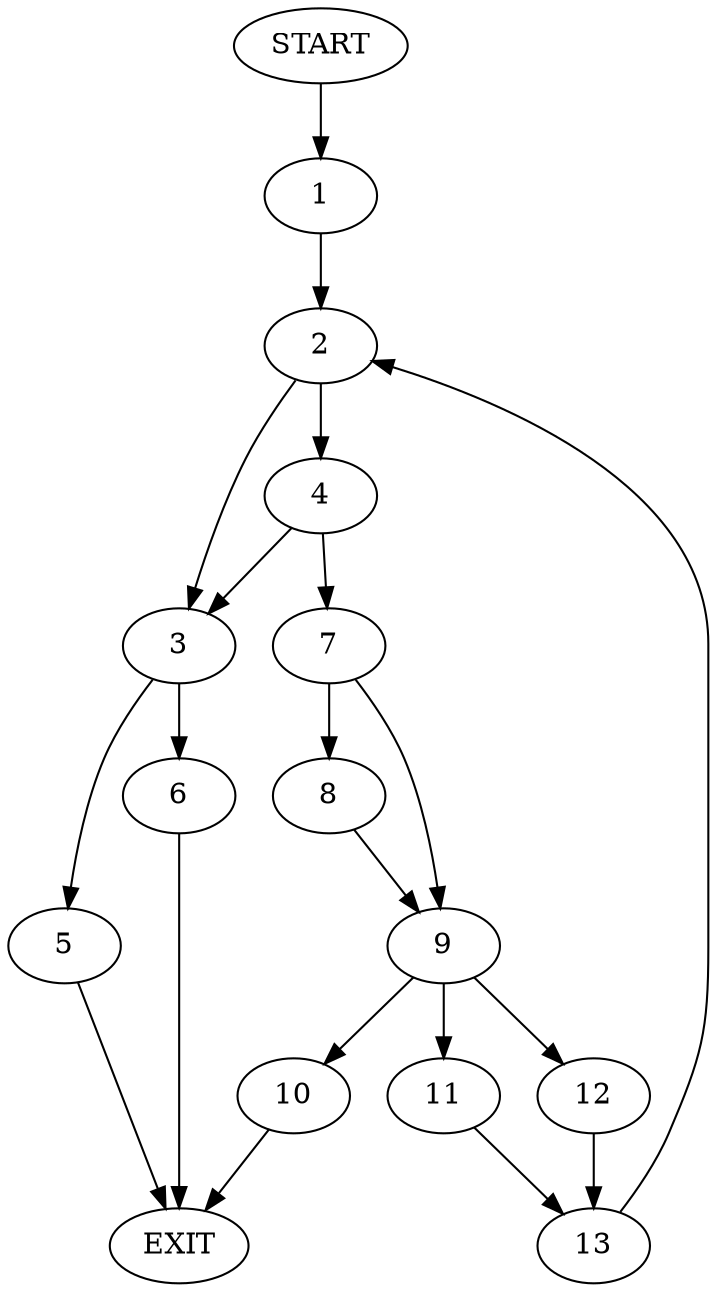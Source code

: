 digraph {
0 [label="START"];
1;
2;
3;
4;
5;
6;
7;
8;
9;
10;
11;
12;
13;
14 [label="EXIT"];
0 -> 1;
1 -> 2;
2 -> 3;
2 -> 4;
3 -> 5;
3 -> 6;
4 -> 3;
4 -> 7;
7 -> 8;
7 -> 9;
8 -> 9;
9 -> 10;
9 -> 11;
9 -> 12;
10 -> 14;
11 -> 13;
12 -> 13;
13 -> 2;
5 -> 14;
6 -> 14;
}